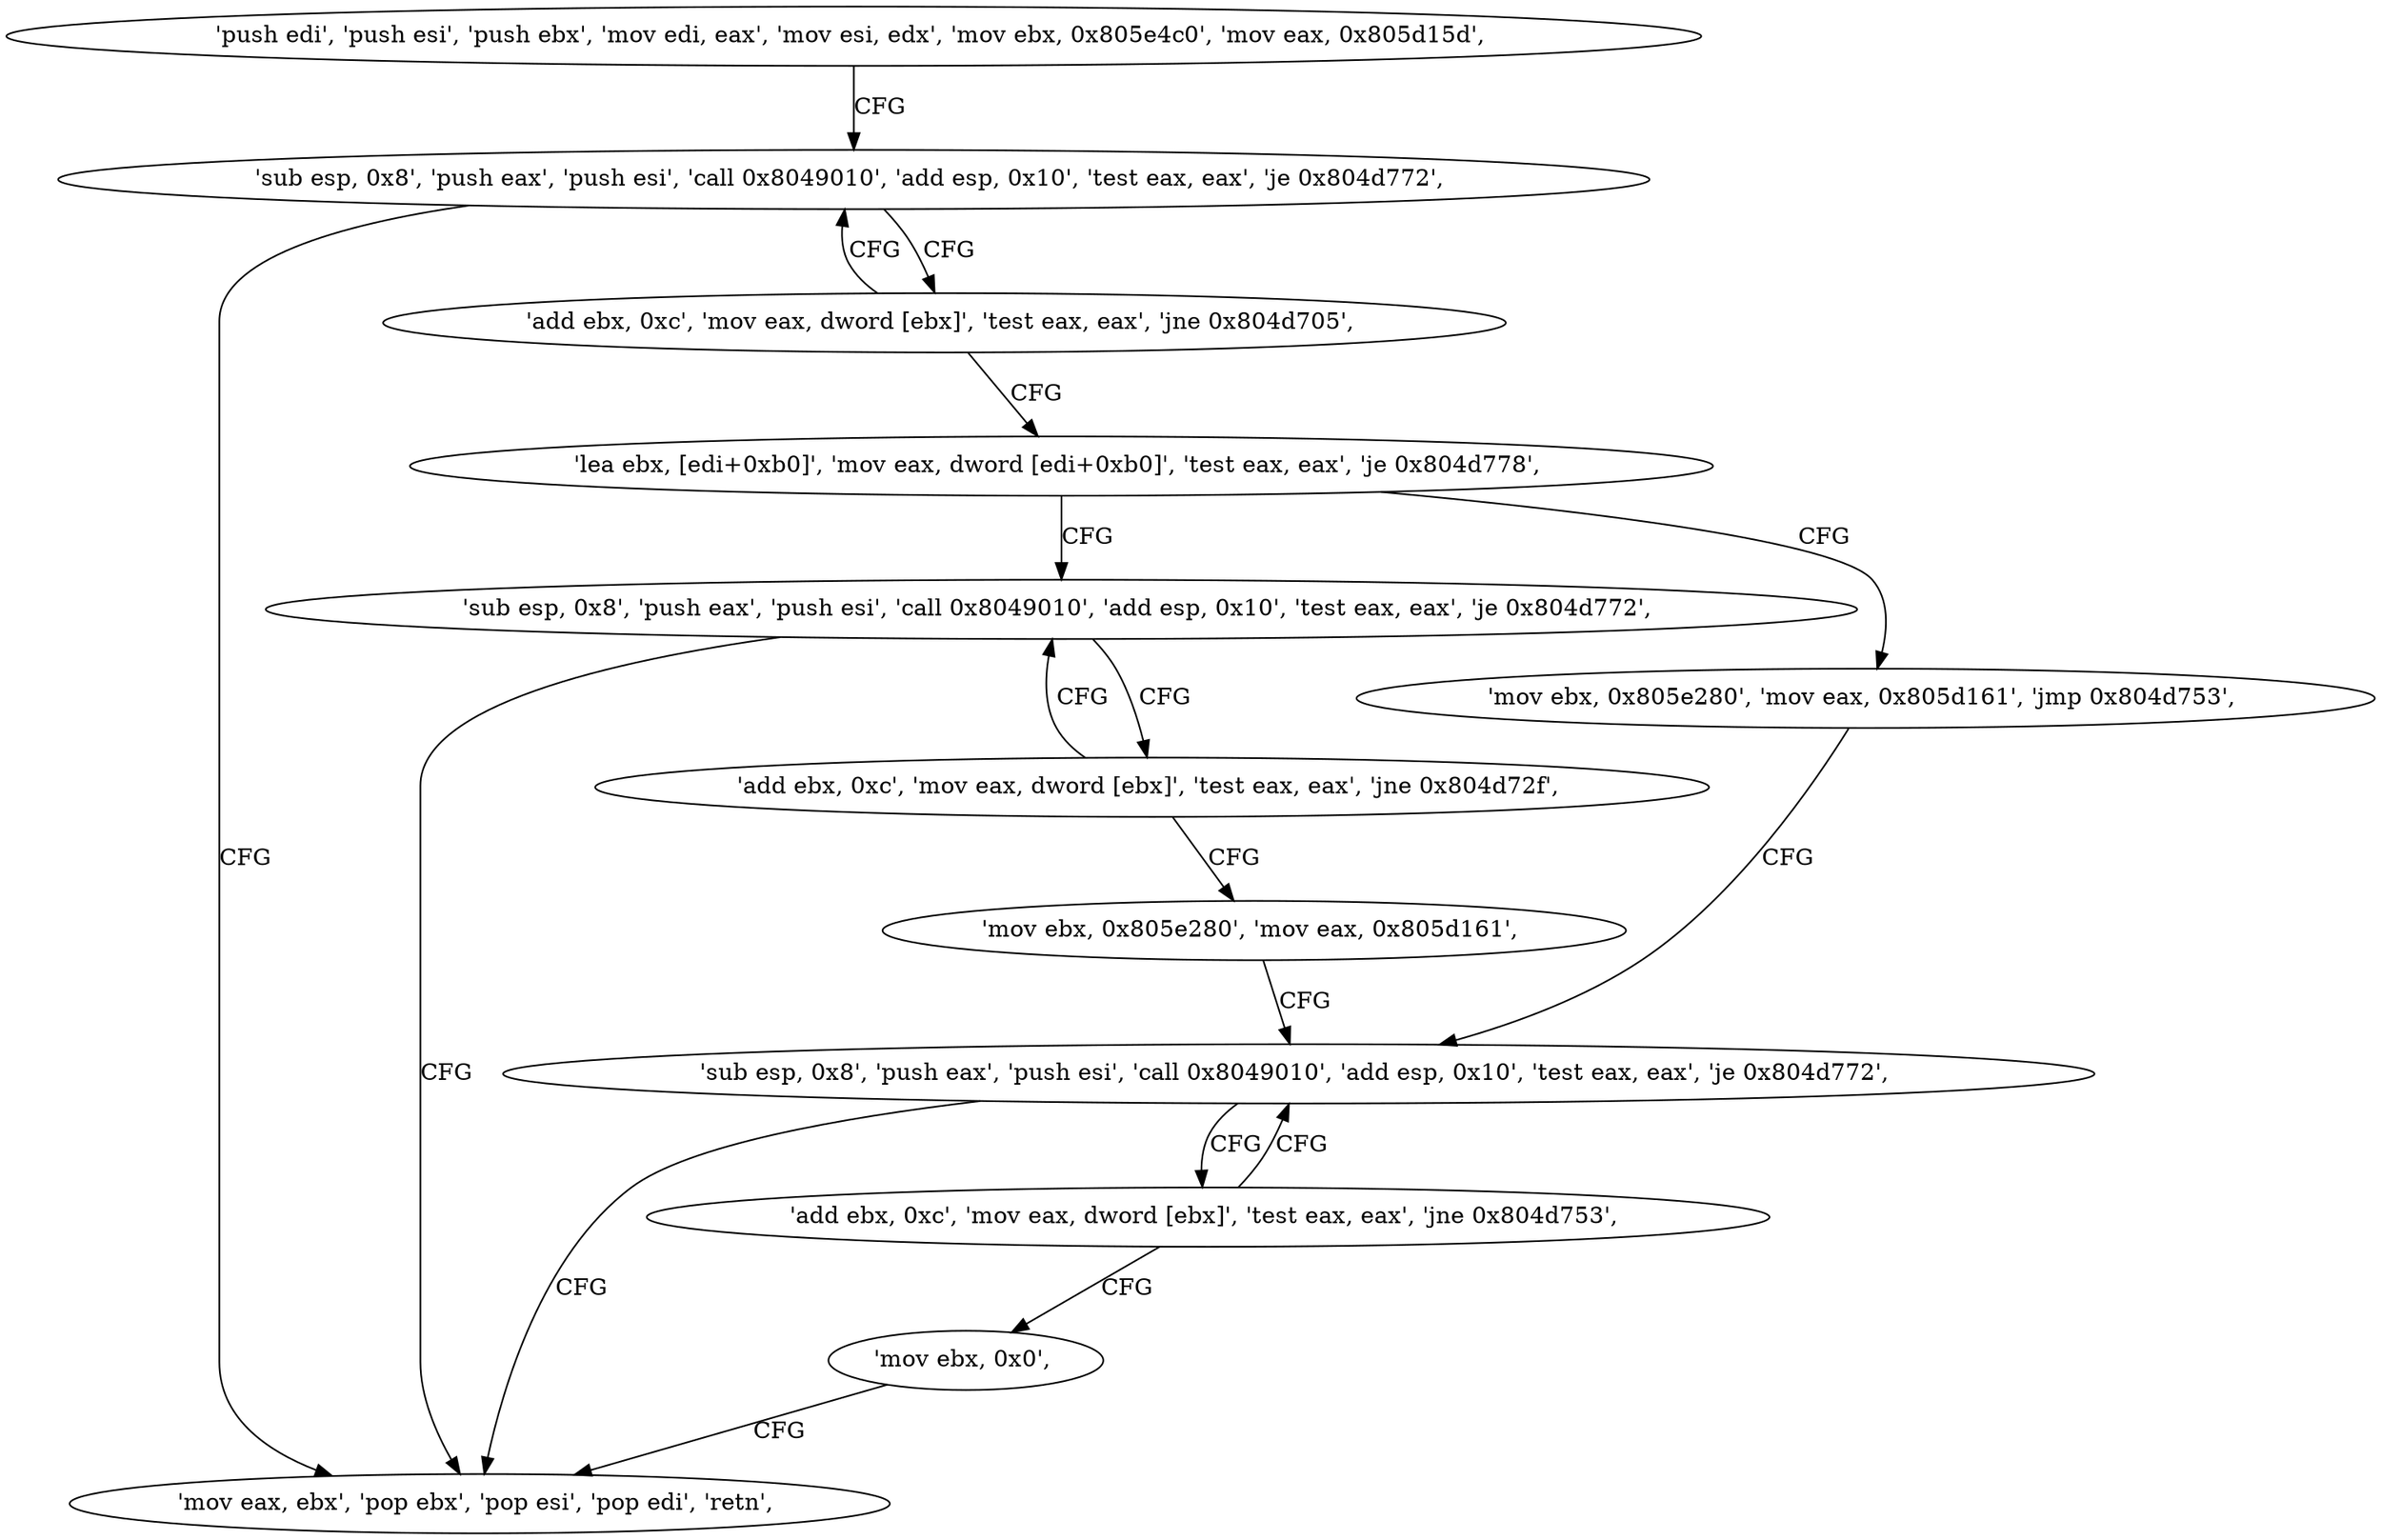 digraph "func" {
"134534900" [label = "'push edi', 'push esi', 'push ebx', 'mov edi, eax', 'mov esi, edx', 'mov ebx, 0x805e4c0', 'mov eax, 0x805d15d', " ]
"134534917" [label = "'sub esp, 0x8', 'push eax', 'push esi', 'call 0x8049010', 'add esp, 0x10', 'test eax, eax', 'je 0x804d772', " ]
"134535026" [label = "'mov eax, ebx', 'pop ebx', 'pop esi', 'pop edi', 'retn', " ]
"134534934" [label = "'add ebx, 0xc', 'mov eax, dword [ebx]', 'test eax, eax', 'jne 0x804d705', " ]
"134534943" [label = "'lea ebx, [edi+0xb0]', 'mov eax, dword [edi+0xb0]', 'test eax, eax', 'je 0x804d778', " ]
"134535032" [label = "'mov ebx, 0x805e280', 'mov eax, 0x805d161', 'jmp 0x804d753', " ]
"134534959" [label = "'sub esp, 0x8', 'push eax', 'push esi', 'call 0x8049010', 'add esp, 0x10', 'test eax, eax', 'je 0x804d772', " ]
"134534995" [label = "'sub esp, 0x8', 'push eax', 'push esi', 'call 0x8049010', 'add esp, 0x10', 'test eax, eax', 'je 0x804d772', " ]
"134534976" [label = "'add ebx, 0xc', 'mov eax, dword [ebx]', 'test eax, eax', 'jne 0x804d72f', " ]
"134535012" [label = "'add ebx, 0xc', 'mov eax, dword [ebx]', 'test eax, eax', 'jne 0x804d753', " ]
"134534985" [label = "'mov ebx, 0x805e280', 'mov eax, 0x805d161', " ]
"134535021" [label = "'mov ebx, 0x0', " ]
"134534900" -> "134534917" [ label = "CFG" ]
"134534917" -> "134535026" [ label = "CFG" ]
"134534917" -> "134534934" [ label = "CFG" ]
"134534934" -> "134534917" [ label = "CFG" ]
"134534934" -> "134534943" [ label = "CFG" ]
"134534943" -> "134535032" [ label = "CFG" ]
"134534943" -> "134534959" [ label = "CFG" ]
"134535032" -> "134534995" [ label = "CFG" ]
"134534959" -> "134535026" [ label = "CFG" ]
"134534959" -> "134534976" [ label = "CFG" ]
"134534995" -> "134535026" [ label = "CFG" ]
"134534995" -> "134535012" [ label = "CFG" ]
"134534976" -> "134534959" [ label = "CFG" ]
"134534976" -> "134534985" [ label = "CFG" ]
"134535012" -> "134534995" [ label = "CFG" ]
"134535012" -> "134535021" [ label = "CFG" ]
"134534985" -> "134534995" [ label = "CFG" ]
"134535021" -> "134535026" [ label = "CFG" ]
}
